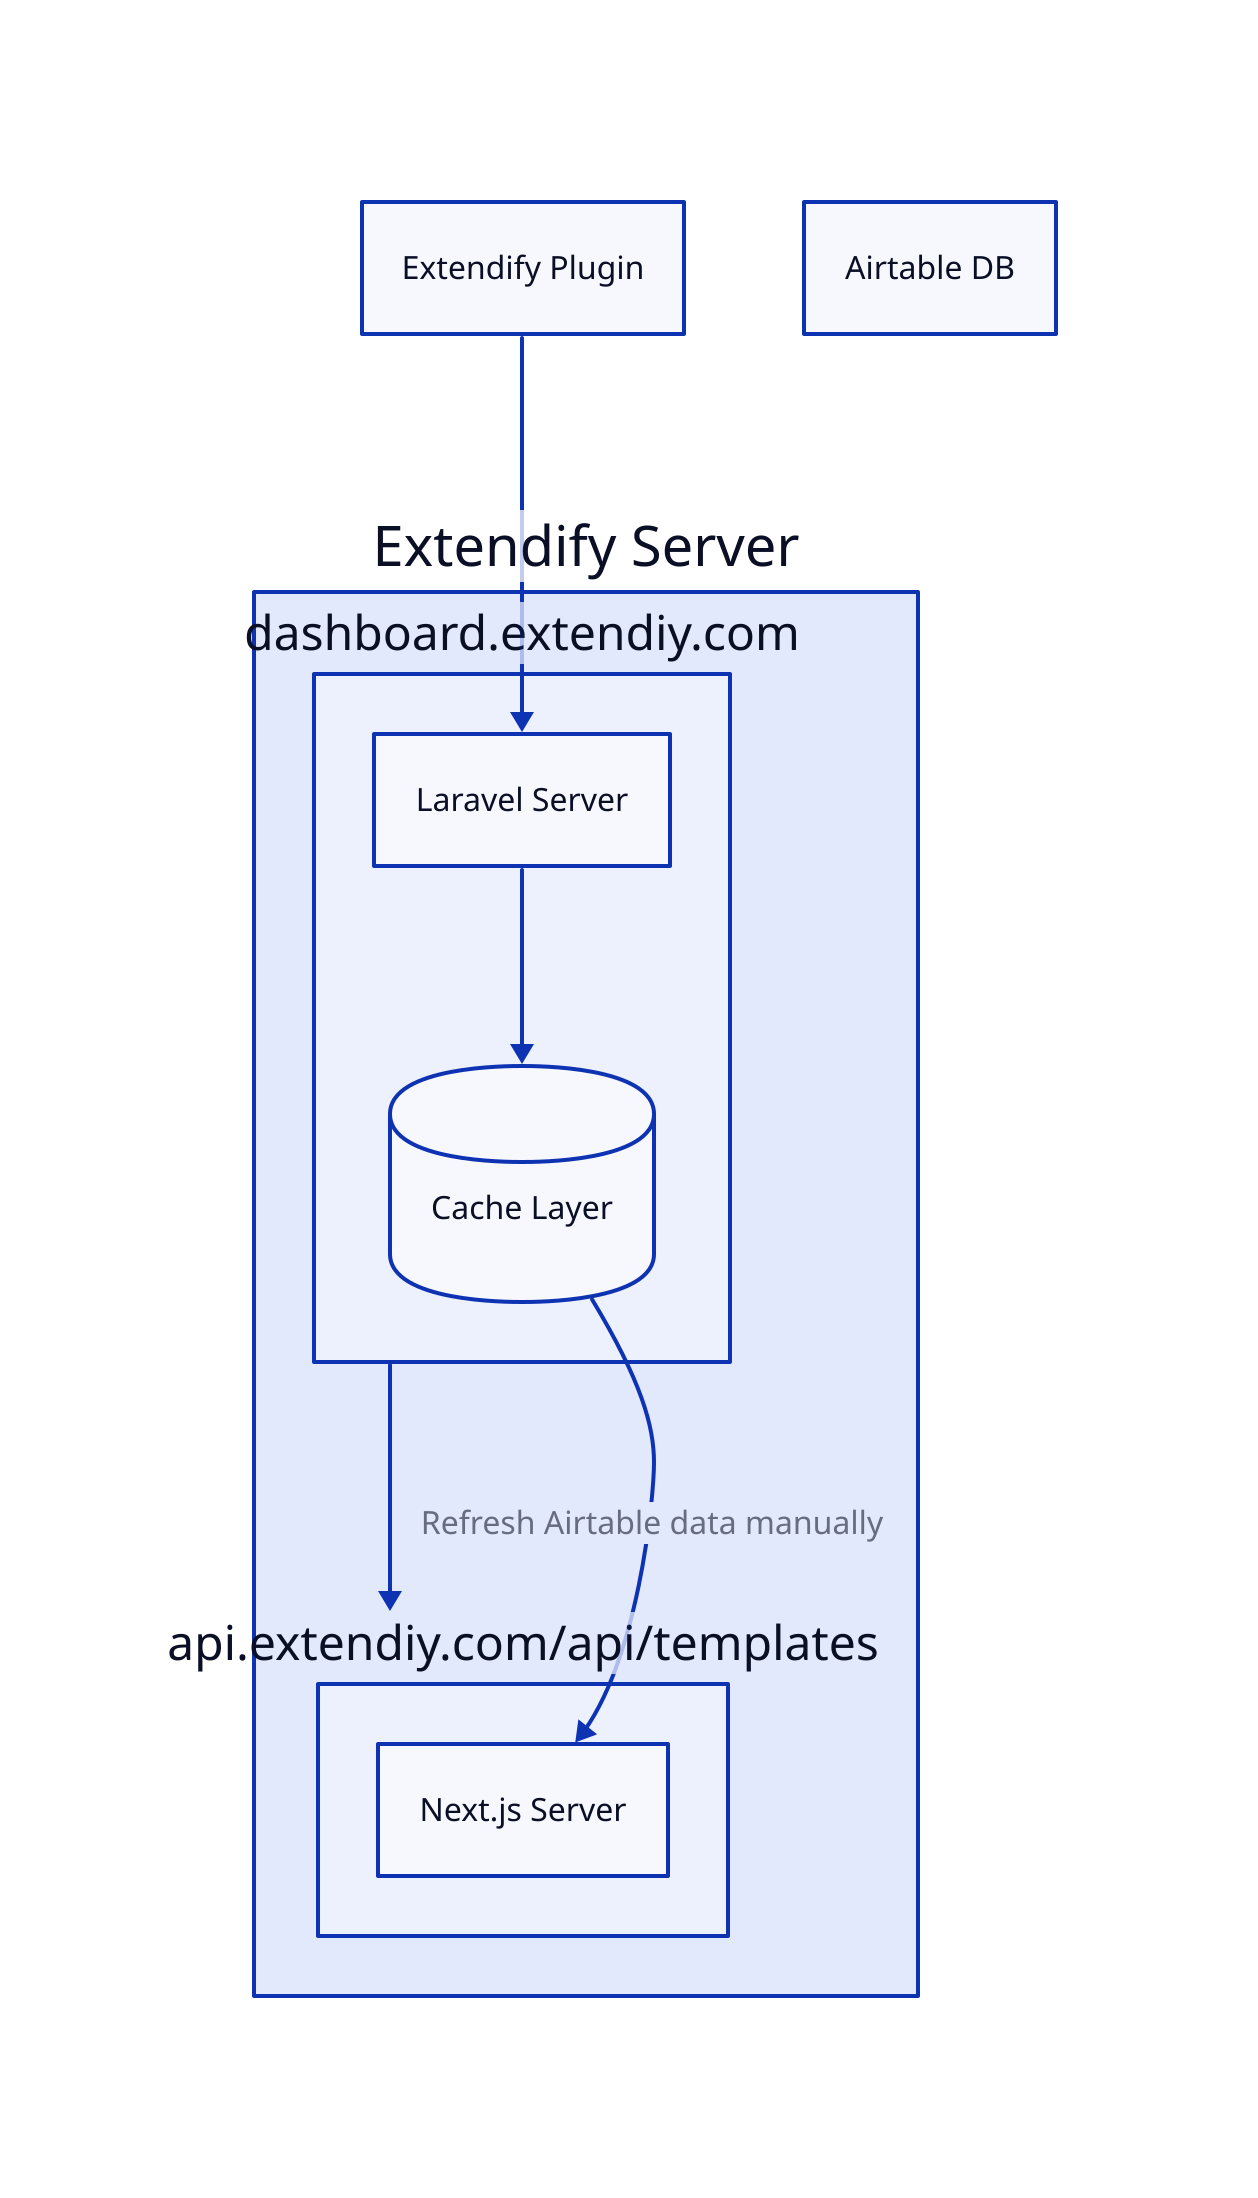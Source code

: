 a: Extendify Plugin
b: Airtable DB

extendifyServer: {
  label: Extendify Server

  dashboardServer: {
    label: dashboard.extendiy.com
    ls: Laravel Server
    cl: Cache Layer
    cl.shape: cylinder

    ls -> cl
  }

  apiServer:  {
    label: api.extendiy.com/api/templates
    nj: Next.js Server

    # _.dashboardServer.ls -> nj
  }

  dashboardServer -> apiServer
  # dashboardServer.ls -> apiServer.nj: Custom connector label
  dashboardServer.cl -> apiServer.nj: Refresh Airtable data manually
}

# a -> dashboardServer: API request
a -> extendifyServer.dashboardServer.ls